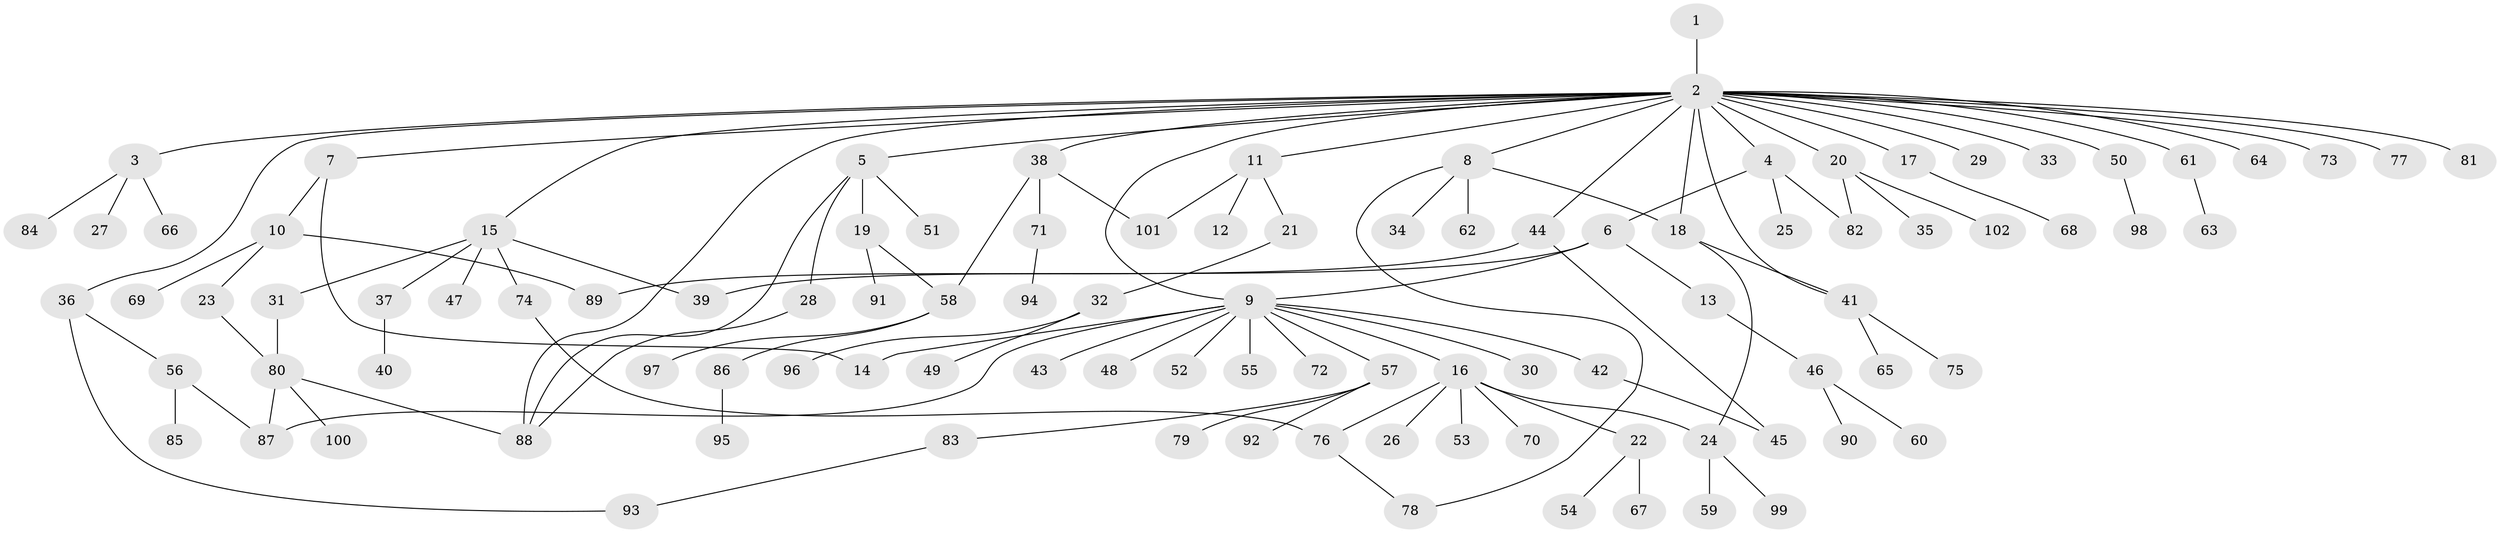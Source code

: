 // Generated by graph-tools (version 1.1) at 2025/49/03/09/25 03:49:57]
// undirected, 102 vertices, 121 edges
graph export_dot {
graph [start="1"]
  node [color=gray90,style=filled];
  1;
  2;
  3;
  4;
  5;
  6;
  7;
  8;
  9;
  10;
  11;
  12;
  13;
  14;
  15;
  16;
  17;
  18;
  19;
  20;
  21;
  22;
  23;
  24;
  25;
  26;
  27;
  28;
  29;
  30;
  31;
  32;
  33;
  34;
  35;
  36;
  37;
  38;
  39;
  40;
  41;
  42;
  43;
  44;
  45;
  46;
  47;
  48;
  49;
  50;
  51;
  52;
  53;
  54;
  55;
  56;
  57;
  58;
  59;
  60;
  61;
  62;
  63;
  64;
  65;
  66;
  67;
  68;
  69;
  70;
  71;
  72;
  73;
  74;
  75;
  76;
  77;
  78;
  79;
  80;
  81;
  82;
  83;
  84;
  85;
  86;
  87;
  88;
  89;
  90;
  91;
  92;
  93;
  94;
  95;
  96;
  97;
  98;
  99;
  100;
  101;
  102;
  1 -- 2;
  2 -- 3;
  2 -- 4;
  2 -- 5;
  2 -- 7;
  2 -- 8;
  2 -- 9;
  2 -- 11;
  2 -- 15;
  2 -- 17;
  2 -- 18;
  2 -- 20;
  2 -- 29;
  2 -- 33;
  2 -- 36;
  2 -- 38;
  2 -- 41;
  2 -- 44;
  2 -- 50;
  2 -- 61;
  2 -- 64;
  2 -- 73;
  2 -- 77;
  2 -- 81;
  2 -- 88;
  3 -- 27;
  3 -- 66;
  3 -- 84;
  4 -- 6;
  4 -- 25;
  4 -- 82;
  5 -- 19;
  5 -- 28;
  5 -- 51;
  5 -- 88;
  6 -- 9;
  6 -- 13;
  6 -- 39;
  7 -- 10;
  7 -- 14;
  8 -- 18;
  8 -- 34;
  8 -- 62;
  8 -- 78;
  9 -- 14;
  9 -- 16;
  9 -- 30;
  9 -- 42;
  9 -- 43;
  9 -- 48;
  9 -- 52;
  9 -- 55;
  9 -- 57;
  9 -- 72;
  9 -- 87;
  10 -- 23;
  10 -- 69;
  10 -- 89;
  11 -- 12;
  11 -- 21;
  11 -- 101;
  13 -- 46;
  15 -- 31;
  15 -- 37;
  15 -- 39;
  15 -- 47;
  15 -- 74;
  16 -- 22;
  16 -- 24;
  16 -- 26;
  16 -- 53;
  16 -- 70;
  16 -- 76;
  17 -- 68;
  18 -- 24;
  18 -- 41;
  19 -- 58;
  19 -- 91;
  20 -- 35;
  20 -- 82;
  20 -- 102;
  21 -- 32;
  22 -- 54;
  22 -- 67;
  23 -- 80;
  24 -- 59;
  24 -- 99;
  28 -- 88;
  31 -- 80;
  32 -- 49;
  32 -- 96;
  36 -- 56;
  36 -- 93;
  37 -- 40;
  38 -- 58;
  38 -- 71;
  38 -- 101;
  41 -- 65;
  41 -- 75;
  42 -- 45;
  44 -- 45;
  44 -- 89;
  46 -- 60;
  46 -- 90;
  50 -- 98;
  56 -- 85;
  56 -- 87;
  57 -- 79;
  57 -- 83;
  57 -- 92;
  58 -- 86;
  58 -- 97;
  61 -- 63;
  71 -- 94;
  74 -- 76;
  76 -- 78;
  80 -- 87;
  80 -- 88;
  80 -- 100;
  83 -- 93;
  86 -- 95;
}
